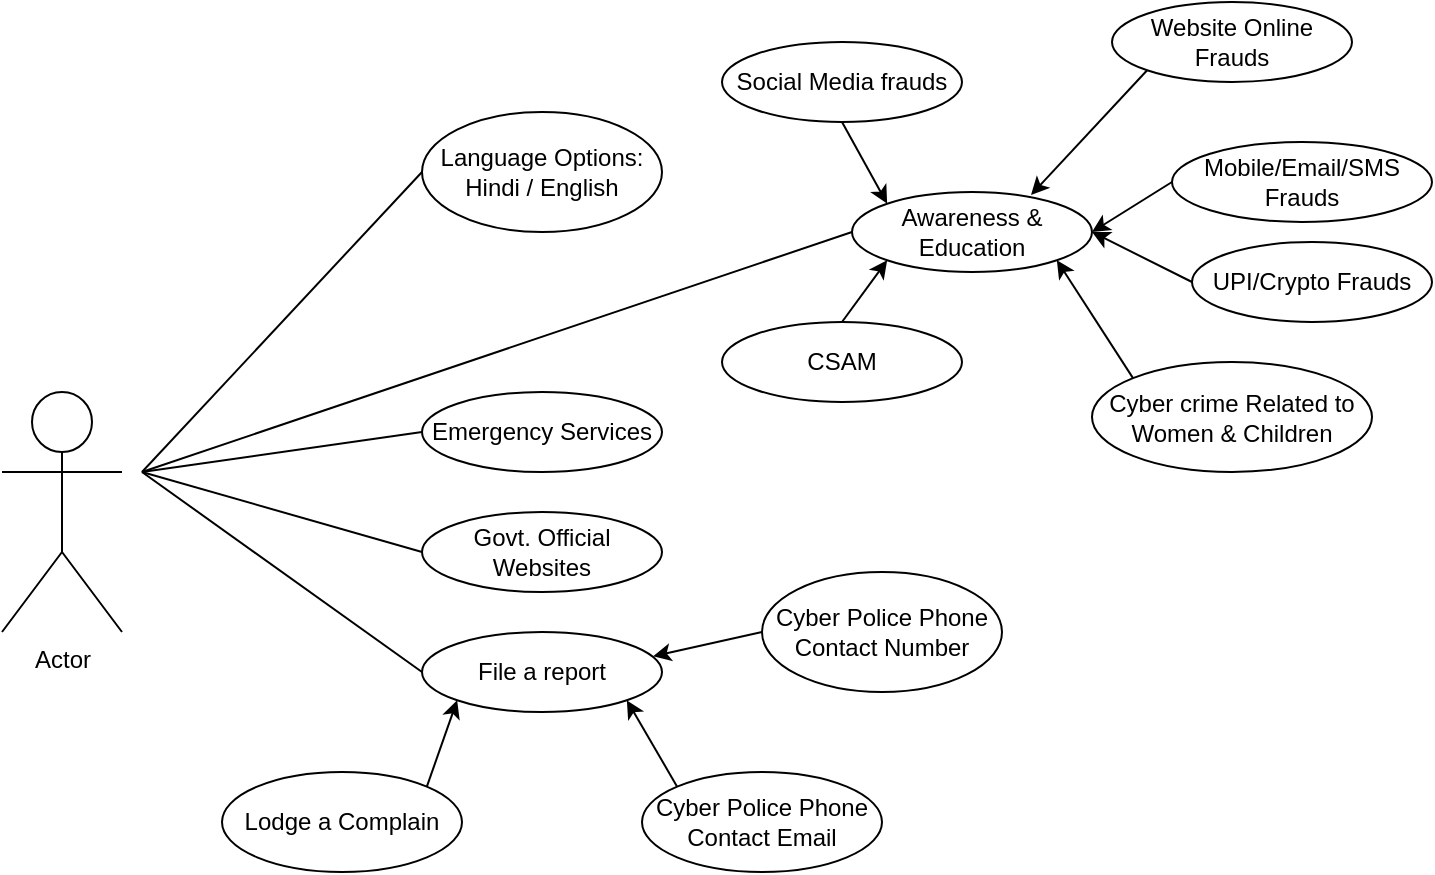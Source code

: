 <mxfile version="20.0.4" type="device"><diagram id="pkO6kexjSyb8An4E4aKq" name="Page-1"><mxGraphModel dx="1153" dy="570" grid="1" gridSize="10" guides="1" tooltips="1" connect="1" arrows="1" fold="1" page="1" pageScale="1" pageWidth="850" pageHeight="1100" math="0" shadow="0"><root><mxCell id="0"/><mxCell id="1" parent="0"/><mxCell id="I5weBE8dhgQcYETRKVAd-1" value="Actor" style="shape=umlActor;verticalLabelPosition=bottom;verticalAlign=top;html=1;outlineConnect=0;" vertex="1" parent="1"><mxGeometry x="90" y="360" width="60" height="120" as="geometry"/></mxCell><mxCell id="I5weBE8dhgQcYETRKVAd-3" value="Language Options:&lt;br&gt;Hindi / English" style="ellipse;whiteSpace=wrap;html=1;" vertex="1" parent="1"><mxGeometry x="300" y="220" width="120" height="60" as="geometry"/></mxCell><mxCell id="I5weBE8dhgQcYETRKVAd-7" value="Awareness &amp;amp; Education" style="ellipse;whiteSpace=wrap;html=1;" vertex="1" parent="1"><mxGeometry x="515" y="260" width="120" height="40" as="geometry"/></mxCell><mxCell id="I5weBE8dhgQcYETRKVAd-8" value="Emergency Services" style="ellipse;whiteSpace=wrap;html=1;" vertex="1" parent="1"><mxGeometry x="300" y="360" width="120" height="40" as="geometry"/></mxCell><mxCell id="I5weBE8dhgQcYETRKVAd-9" value="Govt. Official Websites" style="ellipse;whiteSpace=wrap;html=1;" vertex="1" parent="1"><mxGeometry x="300" y="420" width="120" height="40" as="geometry"/></mxCell><mxCell id="I5weBE8dhgQcYETRKVAd-10" value="File a report" style="ellipse;whiteSpace=wrap;html=1;" vertex="1" parent="1"><mxGeometry x="300" y="480" width="120" height="40" as="geometry"/></mxCell><mxCell id="I5weBE8dhgQcYETRKVAd-21" value="Social Media frauds" style="ellipse;whiteSpace=wrap;html=1;" vertex="1" parent="1"><mxGeometry x="450" y="185" width="120" height="40" as="geometry"/></mxCell><mxCell id="I5weBE8dhgQcYETRKVAd-22" value="Website Online Frauds" style="ellipse;whiteSpace=wrap;html=1;" vertex="1" parent="1"><mxGeometry x="645" y="165" width="120" height="40" as="geometry"/></mxCell><mxCell id="I5weBE8dhgQcYETRKVAd-23" value="UPI/Crypto Frauds" style="ellipse;whiteSpace=wrap;html=1;" vertex="1" parent="1"><mxGeometry x="685" y="285" width="120" height="40" as="geometry"/></mxCell><mxCell id="I5weBE8dhgQcYETRKVAd-24" value="Mobile/Email/SMS&lt;br&gt;Frauds" style="ellipse;whiteSpace=wrap;html=1;" vertex="1" parent="1"><mxGeometry x="675" y="235" width="130" height="40" as="geometry"/></mxCell><mxCell id="I5weBE8dhgQcYETRKVAd-25" value="CSAM" style="ellipse;whiteSpace=wrap;html=1;" vertex="1" parent="1"><mxGeometry x="450" y="325" width="120" height="40" as="geometry"/></mxCell><mxCell id="I5weBE8dhgQcYETRKVAd-26" value="Cyber crime Related to Women &amp;amp; Children" style="ellipse;whiteSpace=wrap;html=1;" vertex="1" parent="1"><mxGeometry x="635" y="345" width="140" height="55" as="geometry"/></mxCell><mxCell id="I5weBE8dhgQcYETRKVAd-34" value="Cyber Police Phone Contact Number" style="ellipse;whiteSpace=wrap;html=1;" vertex="1" parent="1"><mxGeometry x="470" y="450" width="120" height="60" as="geometry"/></mxCell><mxCell id="I5weBE8dhgQcYETRKVAd-35" value="Cyber Police Phone Contact Email" style="ellipse;whiteSpace=wrap;html=1;" vertex="1" parent="1"><mxGeometry x="410" y="550" width="120" height="50" as="geometry"/></mxCell><mxCell id="I5weBE8dhgQcYETRKVAd-36" value="Lodge a Complain" style="ellipse;whiteSpace=wrap;html=1;" vertex="1" parent="1"><mxGeometry x="200" y="550" width="120" height="50" as="geometry"/></mxCell><mxCell id="I5weBE8dhgQcYETRKVAd-40" value="" style="endArrow=none;html=1;rounded=0;entryX=0;entryY=0.5;entryDx=0;entryDy=0;" edge="1" parent="1" target="I5weBE8dhgQcYETRKVAd-3"><mxGeometry width="50" height="50" relative="1" as="geometry"><mxPoint x="160" y="400" as="sourcePoint"/><mxPoint x="480" y="380" as="targetPoint"/></mxGeometry></mxCell><mxCell id="I5weBE8dhgQcYETRKVAd-41" value="" style="endArrow=none;html=1;rounded=0;entryX=0;entryY=0.5;entryDx=0;entryDy=0;" edge="1" parent="1" target="I5weBE8dhgQcYETRKVAd-7"><mxGeometry width="50" height="50" relative="1" as="geometry"><mxPoint x="160" y="400" as="sourcePoint"/><mxPoint x="310" y="260" as="targetPoint"/></mxGeometry></mxCell><mxCell id="I5weBE8dhgQcYETRKVAd-42" value="" style="endArrow=none;html=1;rounded=0;entryX=0;entryY=0.5;entryDx=0;entryDy=0;" edge="1" parent="1" target="I5weBE8dhgQcYETRKVAd-8"><mxGeometry width="50" height="50" relative="1" as="geometry"><mxPoint x="160" y="400" as="sourcePoint"/><mxPoint x="310" y="330" as="targetPoint"/></mxGeometry></mxCell><mxCell id="I5weBE8dhgQcYETRKVAd-43" value="" style="endArrow=none;html=1;rounded=0;entryX=0;entryY=0.5;entryDx=0;entryDy=0;" edge="1" parent="1" target="I5weBE8dhgQcYETRKVAd-9"><mxGeometry width="50" height="50" relative="1" as="geometry"><mxPoint x="160" y="400" as="sourcePoint"/><mxPoint x="310" y="390" as="targetPoint"/></mxGeometry></mxCell><mxCell id="I5weBE8dhgQcYETRKVAd-44" value="" style="endArrow=none;html=1;rounded=0;entryX=0;entryY=0.5;entryDx=0;entryDy=0;" edge="1" parent="1" target="I5weBE8dhgQcYETRKVAd-10"><mxGeometry width="50" height="50" relative="1" as="geometry"><mxPoint x="160" y="400" as="sourcePoint"/><mxPoint x="310" y="450" as="targetPoint"/></mxGeometry></mxCell><mxCell id="I5weBE8dhgQcYETRKVAd-45" value="" style="endArrow=classic;html=1;rounded=0;exitX=0;exitY=0.5;exitDx=0;exitDy=0;entryX=0.963;entryY=0.304;entryDx=0;entryDy=0;entryPerimeter=0;" edge="1" parent="1" source="I5weBE8dhgQcYETRKVAd-34" target="I5weBE8dhgQcYETRKVAd-10"><mxGeometry width="50" height="50" relative="1" as="geometry"><mxPoint x="430" y="430" as="sourcePoint"/><mxPoint x="410" y="490" as="targetPoint"/></mxGeometry></mxCell><mxCell id="I5weBE8dhgQcYETRKVAd-46" value="" style="endArrow=classic;html=1;rounded=0;exitX=0;exitY=0;exitDx=0;exitDy=0;entryX=1;entryY=1;entryDx=0;entryDy=0;" edge="1" parent="1" source="I5weBE8dhgQcYETRKVAd-35" target="I5weBE8dhgQcYETRKVAd-10"><mxGeometry width="50" height="50" relative="1" as="geometry"><mxPoint x="490" y="490" as="sourcePoint"/><mxPoint x="430" y="510" as="targetPoint"/></mxGeometry></mxCell><mxCell id="I5weBE8dhgQcYETRKVAd-47" value="" style="endArrow=classic;html=1;rounded=0;exitX=1;exitY=0;exitDx=0;exitDy=0;entryX=0;entryY=1;entryDx=0;entryDy=0;" edge="1" parent="1" source="I5weBE8dhgQcYETRKVAd-36" target="I5weBE8dhgQcYETRKVAd-10"><mxGeometry width="50" height="50" relative="1" as="geometry"><mxPoint x="447.574" y="567.322" as="sourcePoint"/><mxPoint x="412.426" y="524.142" as="targetPoint"/></mxGeometry></mxCell><mxCell id="I5weBE8dhgQcYETRKVAd-28" value="" style="endArrow=classic;html=1;rounded=0;exitX=0.5;exitY=1;exitDx=0;exitDy=0;entryX=0;entryY=0;entryDx=0;entryDy=0;" edge="1" parent="1" source="I5weBE8dhgQcYETRKVAd-21" target="I5weBE8dhgQcYETRKVAd-7"><mxGeometry width="50" height="50" relative="1" as="geometry"><mxPoint x="675" y="250" as="sourcePoint"/><mxPoint x="635" y="280" as="targetPoint"/></mxGeometry></mxCell><mxCell id="I5weBE8dhgQcYETRKVAd-29" value="" style="endArrow=classic;html=1;rounded=0;exitX=0;exitY=1;exitDx=0;exitDy=0;entryX=0.746;entryY=0.037;entryDx=0;entryDy=0;entryPerimeter=0;" edge="1" parent="1" source="I5weBE8dhgQcYETRKVAd-22" target="I5weBE8dhgQcYETRKVAd-7"><mxGeometry width="50" height="50" relative="1" as="geometry"><mxPoint x="645" y="185" as="sourcePoint"/><mxPoint x="635" y="280" as="targetPoint"/></mxGeometry></mxCell><mxCell id="I5weBE8dhgQcYETRKVAd-30" value="" style="endArrow=classic;html=1;rounded=0;exitX=0;exitY=0.5;exitDx=0;exitDy=0;entryX=1;entryY=0.5;entryDx=0;entryDy=0;" edge="1" parent="1" source="I5weBE8dhgQcYETRKVAd-24" target="I5weBE8dhgQcYETRKVAd-7"><mxGeometry width="50" height="50" relative="1" as="geometry"><mxPoint x="645" y="245" as="sourcePoint"/><mxPoint x="635" y="280" as="targetPoint"/></mxGeometry></mxCell><mxCell id="I5weBE8dhgQcYETRKVAd-31" value="" style="endArrow=classic;html=1;rounded=0;exitX=0;exitY=0.5;exitDx=0;exitDy=0;" edge="1" parent="1" source="I5weBE8dhgQcYETRKVAd-23"><mxGeometry width="50" height="50" relative="1" as="geometry"><mxPoint x="645" y="310" as="sourcePoint"/><mxPoint x="635" y="280" as="targetPoint"/></mxGeometry></mxCell><mxCell id="I5weBE8dhgQcYETRKVAd-32" value="" style="endArrow=classic;html=1;rounded=0;exitX=0;exitY=0;exitDx=0;exitDy=0;entryX=1;entryY=1;entryDx=0;entryDy=0;" edge="1" parent="1" source="I5weBE8dhgQcYETRKVAd-26" target="I5weBE8dhgQcYETRKVAd-7"><mxGeometry width="50" height="50" relative="1" as="geometry"><mxPoint x="645" y="375" as="sourcePoint"/><mxPoint x="635" y="280" as="targetPoint"/></mxGeometry></mxCell><mxCell id="I5weBE8dhgQcYETRKVAd-33" value="" style="endArrow=classic;html=1;rounded=0;exitX=0.5;exitY=0;exitDx=0;exitDy=0;entryX=0;entryY=1;entryDx=0;entryDy=0;" edge="1" parent="1" source="I5weBE8dhgQcYETRKVAd-25" target="I5weBE8dhgQcYETRKVAd-7"><mxGeometry width="50" height="50" relative="1" as="geometry"><mxPoint x="645" y="445" as="sourcePoint"/><mxPoint x="635" y="280" as="targetPoint"/></mxGeometry></mxCell></root></mxGraphModel></diagram></mxfile>